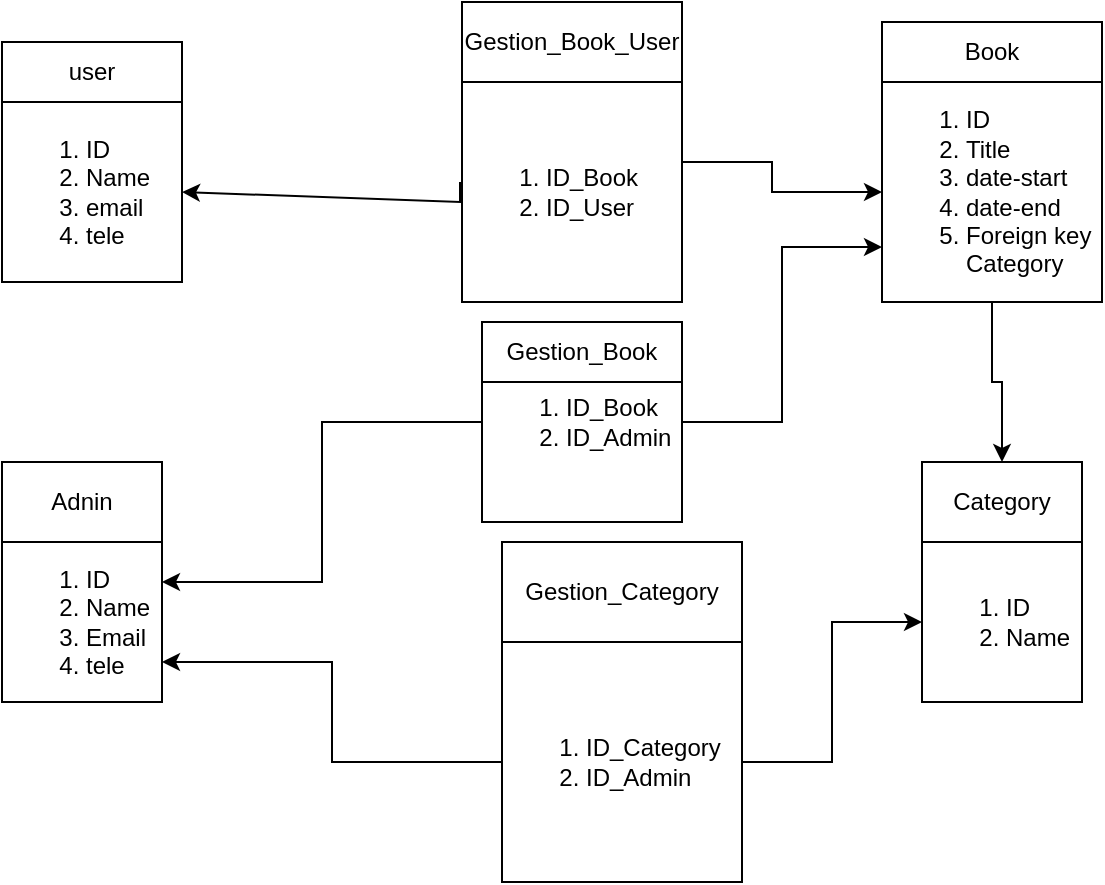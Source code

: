 <mxfile version="25.0.3">
  <diagram name="Page-1" id="xC3glAK_H_LWPAapOfRu">
    <mxGraphModel dx="1050" dy="562" grid="1" gridSize="10" guides="1" tooltips="1" connect="1" arrows="1" fold="1" page="1" pageScale="1" pageWidth="850" pageHeight="1100" math="0" shadow="0">
      <root>
        <mxCell id="0" />
        <mxCell id="1" parent="0" />
        <mxCell id="NR7yXvC0JGxcHol7cegA-6" value="&lt;ol&gt;&lt;li&gt;ID&lt;/li&gt;&lt;li&gt;Name&lt;/li&gt;&lt;li&gt;email&lt;/li&gt;&lt;li&gt;tele&lt;/li&gt;&lt;/ol&gt;" style="whiteSpace=wrap;html=1;aspect=fixed;align=left;" vertex="1" parent="1">
          <mxGeometry x="150" y="140" width="90" height="90" as="geometry" />
        </mxCell>
        <mxCell id="NR7yXvC0JGxcHol7cegA-7" value="user" style="rounded=0;whiteSpace=wrap;html=1;" vertex="1" parent="1">
          <mxGeometry x="150" y="110" width="90" height="30" as="geometry" />
        </mxCell>
        <mxCell id="NR7yXvC0JGxcHol7cegA-63" value="" style="edgeStyle=orthogonalEdgeStyle;rounded=0;orthogonalLoop=1;jettySize=auto;html=1;" edge="1" parent="1" source="NR7yXvC0JGxcHol7cegA-11" target="NR7yXvC0JGxcHol7cegA-23">
          <mxGeometry relative="1" as="geometry" />
        </mxCell>
        <mxCell id="NR7yXvC0JGxcHol7cegA-11" value="&lt;ol&gt;&lt;li&gt;ID&lt;/li&gt;&lt;li&gt;Title&lt;/li&gt;&lt;li&gt;date-start&lt;/li&gt;&lt;li&gt;date-end&lt;/li&gt;&lt;li&gt;Foreign key Category&lt;/li&gt;&lt;/ol&gt;" style="whiteSpace=wrap;html=1;aspect=fixed;align=left;" vertex="1" parent="1">
          <mxGeometry x="590" y="130" width="110" height="110" as="geometry" />
        </mxCell>
        <mxCell id="NR7yXvC0JGxcHol7cegA-12" value="Book" style="rounded=0;whiteSpace=wrap;html=1;" vertex="1" parent="1">
          <mxGeometry x="590" y="100" width="110" height="30" as="geometry" />
        </mxCell>
        <mxCell id="NR7yXvC0JGxcHol7cegA-18" value="&lt;ol&gt;&lt;li&gt;ID&lt;/li&gt;&lt;li&gt;Name&lt;/li&gt;&lt;li&gt;Email&lt;/li&gt;&lt;li&gt;tele&lt;/li&gt;&lt;/ol&gt;" style="whiteSpace=wrap;html=1;aspect=fixed;align=left;" vertex="1" parent="1">
          <mxGeometry x="150" y="360" width="80" height="80" as="geometry" />
        </mxCell>
        <mxCell id="NR7yXvC0JGxcHol7cegA-19" value="Adnin" style="rounded=0;whiteSpace=wrap;html=1;" vertex="1" parent="1">
          <mxGeometry x="150" y="320" width="80" height="40" as="geometry" />
        </mxCell>
        <mxCell id="NR7yXvC0JGxcHol7cegA-22" value="&lt;ol&gt;&lt;li&gt;ID&lt;/li&gt;&lt;li&gt;Name&lt;/li&gt;&lt;/ol&gt;" style="whiteSpace=wrap;html=1;aspect=fixed;align=left;" vertex="1" parent="1">
          <mxGeometry x="610" y="360" width="80" height="80" as="geometry" />
        </mxCell>
        <mxCell id="NR7yXvC0JGxcHol7cegA-23" value="Category" style="rounded=0;whiteSpace=wrap;html=1;" vertex="1" parent="1">
          <mxGeometry x="610" y="320" width="80" height="40" as="geometry" />
        </mxCell>
        <mxCell id="NR7yXvC0JGxcHol7cegA-60" value="" style="rounded=0;orthogonalLoop=1;jettySize=auto;html=1;entryX=1;entryY=0.5;entryDx=0;entryDy=0;" edge="1" parent="1" target="NR7yXvC0JGxcHol7cegA-6">
          <mxGeometry relative="1" as="geometry">
            <mxPoint x="379" y="180" as="sourcePoint" />
            <mxPoint x="290" y="180" as="targetPoint" />
            <Array as="points">
              <mxPoint x="379" y="190" />
            </Array>
          </mxGeometry>
        </mxCell>
        <mxCell id="NR7yXvC0JGxcHol7cegA-61" value="" style="edgeStyle=orthogonalEdgeStyle;rounded=0;orthogonalLoop=1;jettySize=auto;html=1;" edge="1" parent="1" source="NR7yXvC0JGxcHol7cegA-57" target="NR7yXvC0JGxcHol7cegA-11">
          <mxGeometry relative="1" as="geometry">
            <Array as="points">
              <mxPoint x="535" y="170" />
              <mxPoint x="535" y="185" />
            </Array>
          </mxGeometry>
        </mxCell>
        <mxCell id="NR7yXvC0JGxcHol7cegA-57" value="&lt;ol&gt;&lt;li&gt;ID_Book&lt;/li&gt;&lt;li&gt;ID_User&lt;/li&gt;&lt;/ol&gt;" style="whiteSpace=wrap;html=1;aspect=fixed;align=left;" vertex="1" parent="1">
          <mxGeometry x="380" y="130" width="110" height="110" as="geometry" />
        </mxCell>
        <mxCell id="NR7yXvC0JGxcHol7cegA-58" value="Gestion_Book_User" style="rounded=0;whiteSpace=wrap;html=1;" vertex="1" parent="1">
          <mxGeometry x="380" y="90" width="110" height="40" as="geometry" />
        </mxCell>
        <mxCell id="NR7yXvC0JGxcHol7cegA-67" value="" style="edgeStyle=orthogonalEdgeStyle;rounded=0;orthogonalLoop=1;jettySize=auto;html=1;entryX=1;entryY=0.25;entryDx=0;entryDy=0;" edge="1" parent="1" source="NR7yXvC0JGxcHol7cegA-64" target="NR7yXvC0JGxcHol7cegA-18">
          <mxGeometry relative="1" as="geometry">
            <mxPoint x="300" y="300" as="targetPoint" />
          </mxGeometry>
        </mxCell>
        <mxCell id="NR7yXvC0JGxcHol7cegA-69" value="" style="edgeStyle=orthogonalEdgeStyle;rounded=0;orthogonalLoop=1;jettySize=auto;html=1;entryX=0;entryY=0.75;entryDx=0;entryDy=0;" edge="1" parent="1" source="NR7yXvC0JGxcHol7cegA-64" target="NR7yXvC0JGxcHol7cegA-11">
          <mxGeometry relative="1" as="geometry">
            <mxPoint x="580" y="300" as="targetPoint" />
          </mxGeometry>
        </mxCell>
        <mxCell id="NR7yXvC0JGxcHol7cegA-64" value="&lt;ol&gt;&lt;li&gt;ID_Book&lt;/li&gt;&lt;li&gt;ID_Admin&lt;/li&gt;&lt;/ol&gt;" style="whiteSpace=wrap;html=1;aspect=fixed;align=left;" vertex="1" parent="1">
          <mxGeometry x="390" y="250" width="100" height="100" as="geometry" />
        </mxCell>
        <mxCell id="NR7yXvC0JGxcHol7cegA-65" value="Gestion_Book" style="rounded=0;whiteSpace=wrap;html=1;" vertex="1" parent="1">
          <mxGeometry x="390" y="250" width="100" height="30" as="geometry" />
        </mxCell>
        <mxCell id="NR7yXvC0JGxcHol7cegA-73" value="" style="edgeStyle=orthogonalEdgeStyle;rounded=0;orthogonalLoop=1;jettySize=auto;html=1;entryX=1;entryY=0.75;entryDx=0;entryDy=0;" edge="1" parent="1" source="NR7yXvC0JGxcHol7cegA-70" target="NR7yXvC0JGxcHol7cegA-18">
          <mxGeometry relative="1" as="geometry">
            <mxPoint x="300" y="470" as="targetPoint" />
          </mxGeometry>
        </mxCell>
        <mxCell id="NR7yXvC0JGxcHol7cegA-74" value="" style="edgeStyle=orthogonalEdgeStyle;rounded=0;orthogonalLoop=1;jettySize=auto;html=1;" edge="1" parent="1" source="NR7yXvC0JGxcHol7cegA-70" target="NR7yXvC0JGxcHol7cegA-22">
          <mxGeometry relative="1" as="geometry" />
        </mxCell>
        <mxCell id="NR7yXvC0JGxcHol7cegA-70" value="&lt;ol&gt;&lt;li&gt;ID_Category&lt;/li&gt;&lt;li&gt;ID_Admin&lt;/li&gt;&lt;/ol&gt;" style="whiteSpace=wrap;html=1;aspect=fixed;align=left;" vertex="1" parent="1">
          <mxGeometry x="400" y="410" width="120" height="120" as="geometry" />
        </mxCell>
        <mxCell id="NR7yXvC0JGxcHol7cegA-71" value="Gestion_Category" style="rounded=0;whiteSpace=wrap;html=1;" vertex="1" parent="1">
          <mxGeometry x="400" y="360" width="120" height="50" as="geometry" />
        </mxCell>
      </root>
    </mxGraphModel>
  </diagram>
</mxfile>
